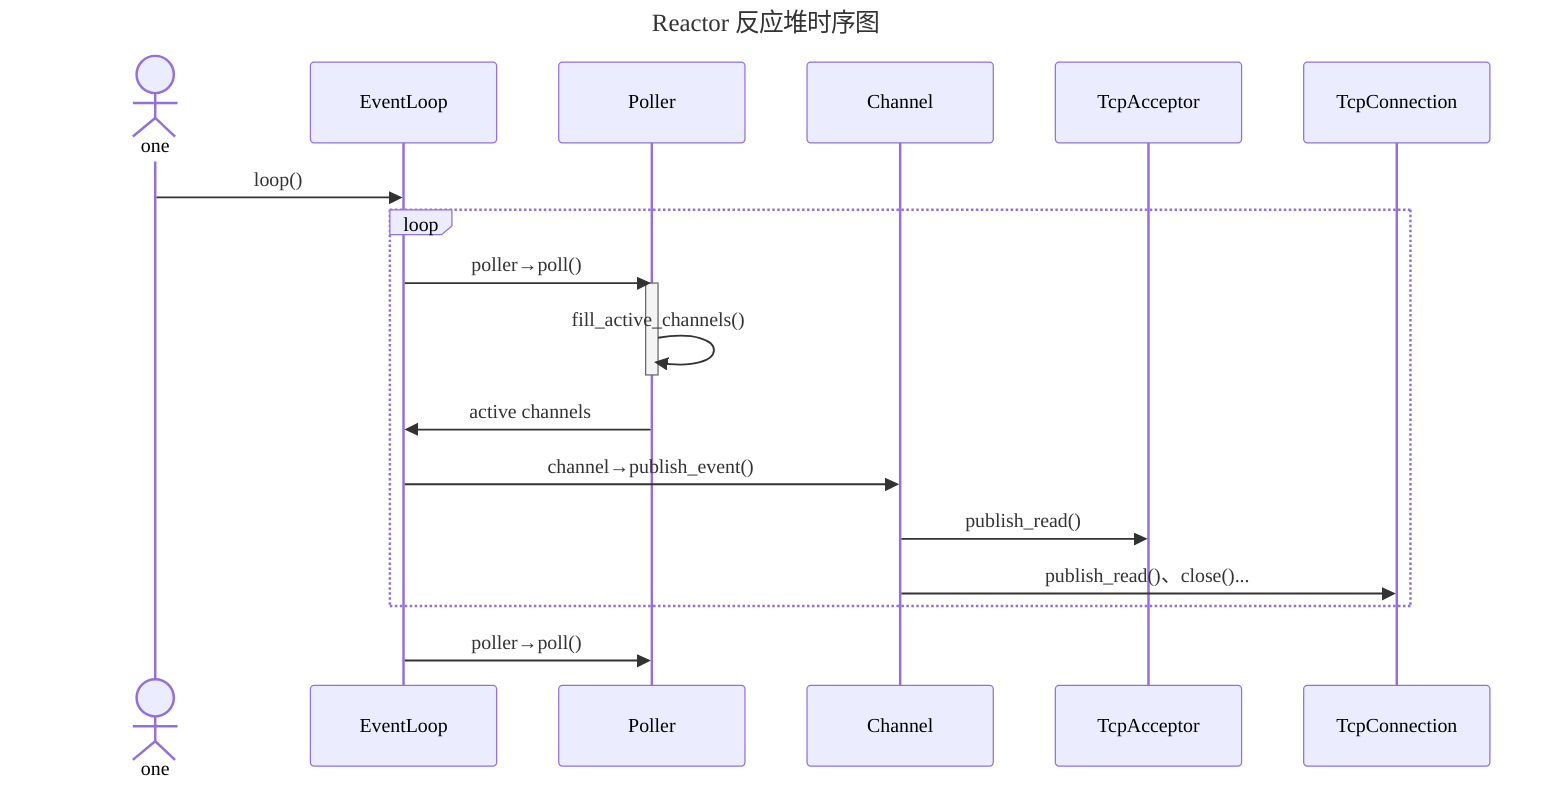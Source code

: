 %% %% 示例：在代码块顶部配置主题变量
%% %%{init: {'theme':'forest'}}%%
%% sequenceDiagram

%%     participant EventLoop
%%     participant Poller
%%     participant Channel
%%     participant TcpAcceptor
%%     participant TcpConnection
	
%% 	EventLoop->>Poller: 使用 poller 监听发生事件的 channels
%% 	Poller->>EventLoop: 返回发生事件的 channels 给 eventLoop
%% 	EventLoop->>Channel: eventloop 通知 channel 处理回调
%% 	Channel->> TcpAcceptor: 根据事件进行回调
%% 	Channel->> TcpConnection: 根据事件进行回调
%% 	EventLoop->>Poller: 使用 poller 监听发生事件的 channels

%%{init: {
    "theme": "default",
    "themeVariables": {
        "fontFamily": "Times New Roman",
        "fontSize": "20px"
    }
}}%%

sequenceDiagram
    title Reactor 反应堆时序图
    
    actor one
    participant EventLoop
    participant Poller
    participant Channel
    participant TcpAcceptor
    participant TcpConnection
	
    one ->> EventLoop: loop()
    loop
	EventLoop->>Poller: poller→poll()

    activate Poller
    Poller->>Poller: fill_active_channels()
    deactivate Poller
    
    Poller->>EventLoop: active channels
	EventLoop->>Channel: channel→publish_event()
	Channel->> TcpAcceptor: publish_read()
	Channel->> TcpConnection: publish_read()、close()...
    end
	EventLoop->>Poller: poller→poll()